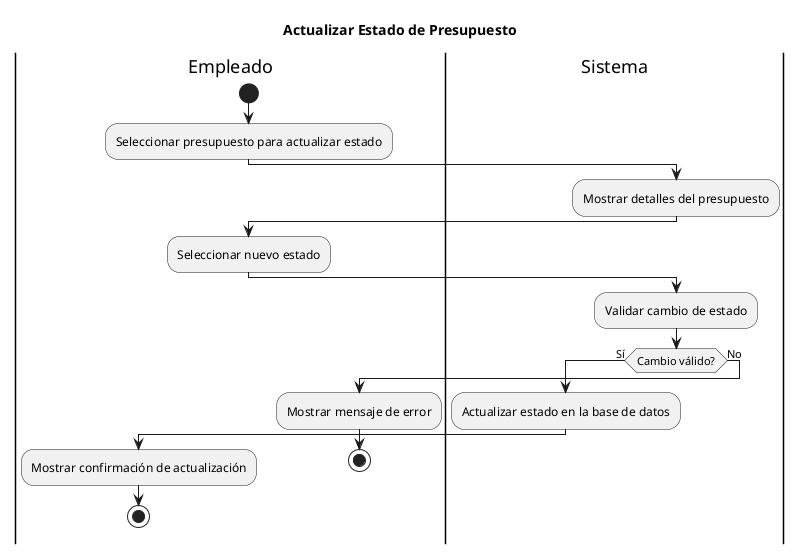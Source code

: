 @startuml da_Actualizar_Estado_Presupuesto
Title Actualizar Estado de Presupuesto
|Empleado|
start
:Seleccionar presupuesto para actualizar estado;
|Sistema|
:Mostrar detalles del presupuesto;
|Empleado|
:Seleccionar nuevo estado;
|Sistema|
:Validar cambio de estado;
if (Cambio válido?) then (Sí)
    :Actualizar estado en la base de datos;
    |Empleado|
    :Mostrar confirmación de actualización;
    stop
else (No)
    |Empleado|
    :Mostrar mensaje de error;
    stop
endif
@enduml

